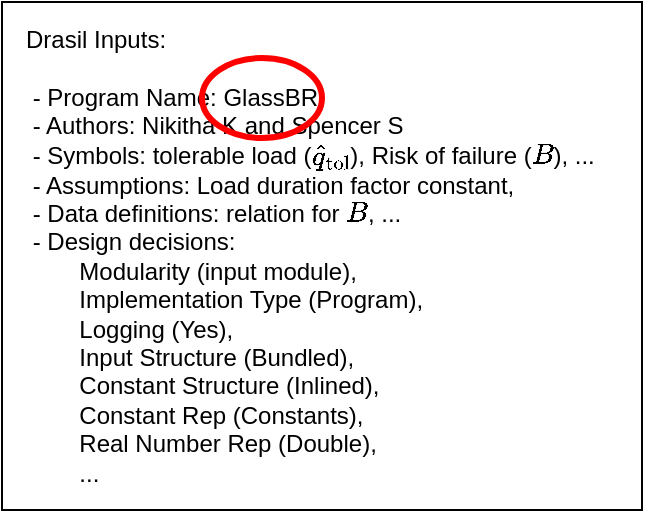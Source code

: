 <mxfile version="14.9.2" type="device"><diagram id="4li6kiiojL-y7adcVqgq" name="Page-1"><mxGraphModel dx="953" dy="792" grid="1" gridSize="11" guides="1" tooltips="1" connect="1" arrows="1" fold="1" page="1" pageScale="1" pageWidth="1100" pageHeight="850" math="1" shadow="0"><root><mxCell id="0"/><mxCell id="1" parent="0"/><mxCell id="LmXwEhpU4CnBzCZIEQ_J-1" value="Drasil Inputs:&lt;br&gt;&lt;span&gt;&lt;br&gt;&amp;nbsp;- Program Name: GlassBR&lt;br&gt;&amp;nbsp;- Authors: Nikitha K and Spencer S&lt;br&gt;&lt;/span&gt;&lt;span&gt;&amp;nbsp;- Symbols: tolerable load (\(\hat{q}_\text{tol}\)), Risk of failure (\(B\)), ...&lt;/span&gt;&lt;span&gt;&lt;br&gt;&lt;/span&gt;&lt;span&gt;&amp;nbsp;- Assumptions: Load duration factor constant,&lt;br&gt;&lt;/span&gt;&amp;nbsp;- Data definitions: relation for&amp;nbsp;\(B\), ...&lt;span&gt;&lt;br&gt;&lt;/span&gt;&lt;span&gt;&amp;nbsp;- Design decisions: &lt;br&gt;&lt;span style=&quot;white-space: pre&quot;&gt;&#9;&lt;/span&gt;Modularity (input module), &lt;br&gt;&lt;span style=&quot;white-space: pre&quot;&gt;&#9;&lt;/span&gt;Implementation Type (Program), &lt;br&gt;&lt;span style=&quot;white-space: pre&quot;&gt;&#9;&lt;/span&gt;Logging (Yes),&lt;br&gt;&lt;span style=&quot;white-space: pre&quot;&gt;&#9;&lt;/span&gt;Input Structure (Bundled), &lt;br&gt;&lt;span style=&quot;white-space: pre&quot;&gt;&#9;&lt;/span&gt;Constant Structure (Inlined), &lt;br&gt;&lt;span style=&quot;white-space: pre&quot;&gt;&#9;&lt;/span&gt;Constant Rep (Constants), &lt;br&gt;&lt;span style=&quot;white-space: pre&quot;&gt;&#9;&lt;/span&gt;Real Number Rep (Double),&lt;br&gt;&lt;span style=&quot;white-space: pre&quot;&gt;&#9;&lt;/span&gt;...&lt;br&gt;&lt;/span&gt;" style="rounded=0;whiteSpace=wrap;html=1;align=left;strokeWidth=1;spacingLeft=10;spacingRight=10;spacingTop=5;spacing=2;spacingBottom=5;" vertex="1" parent="1"><mxGeometry x="10" y="10" width="320" height="254" as="geometry"/></mxCell><mxCell id="zTY8jIC6AQVbR1Zbp2zY-3" value="" style="ellipse;whiteSpace=wrap;html=1;fillColor=none;strokeColor=#FF0000;strokeWidth=3;" parent="1" vertex="1"><mxGeometry x="110" y="38" width="60" height="40" as="geometry"/></mxCell></root></mxGraphModel></diagram></mxfile>